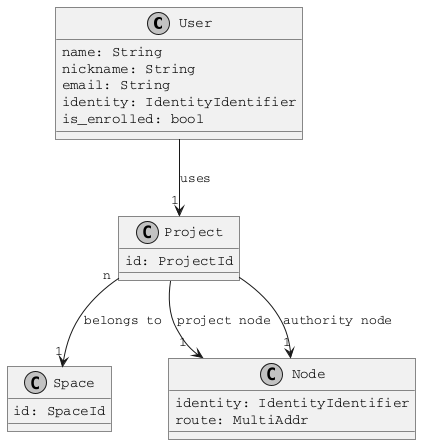 @startuml
skinparam monochrome true
skinparam defaultFontName Courier
skinparam roundCorner 0
skinparam wrapWidth 400

class User {
  name: String
  nickname: String
  email: String
  identity: IdentityIdentifier
  is_enrolled: bool
}

User --> "1" Project: uses

class Space {
  id: SpaceId
}

class Project {
  id: ProjectId
}
Project "n" --> "1" Space: belongs to

class Node {
  identity: IdentityIdentifier
  route: MultiAddr
}

Project --> "1" Node: project node
Project --> "1" Node: authority node


@enduml
